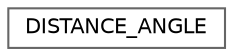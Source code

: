 digraph "Graphical Class Hierarchy"
{
 // LATEX_PDF_SIZE
  bgcolor="transparent";
  edge [fontname=Helvetica,fontsize=10,labelfontname=Helvetica,labelfontsize=10];
  node [fontname=Helvetica,fontsize=10,shape=box,height=0.2,width=0.4];
  rankdir="LR";
  Node0 [id="Node000000",label="DISTANCE_ANGLE",height=0.2,width=0.4,color="grey40", fillcolor="white", style="filled",URL="$struct_d_i_s_t_a_n_c_e___a_n_g_l_e.html",tooltip=" "];
}
